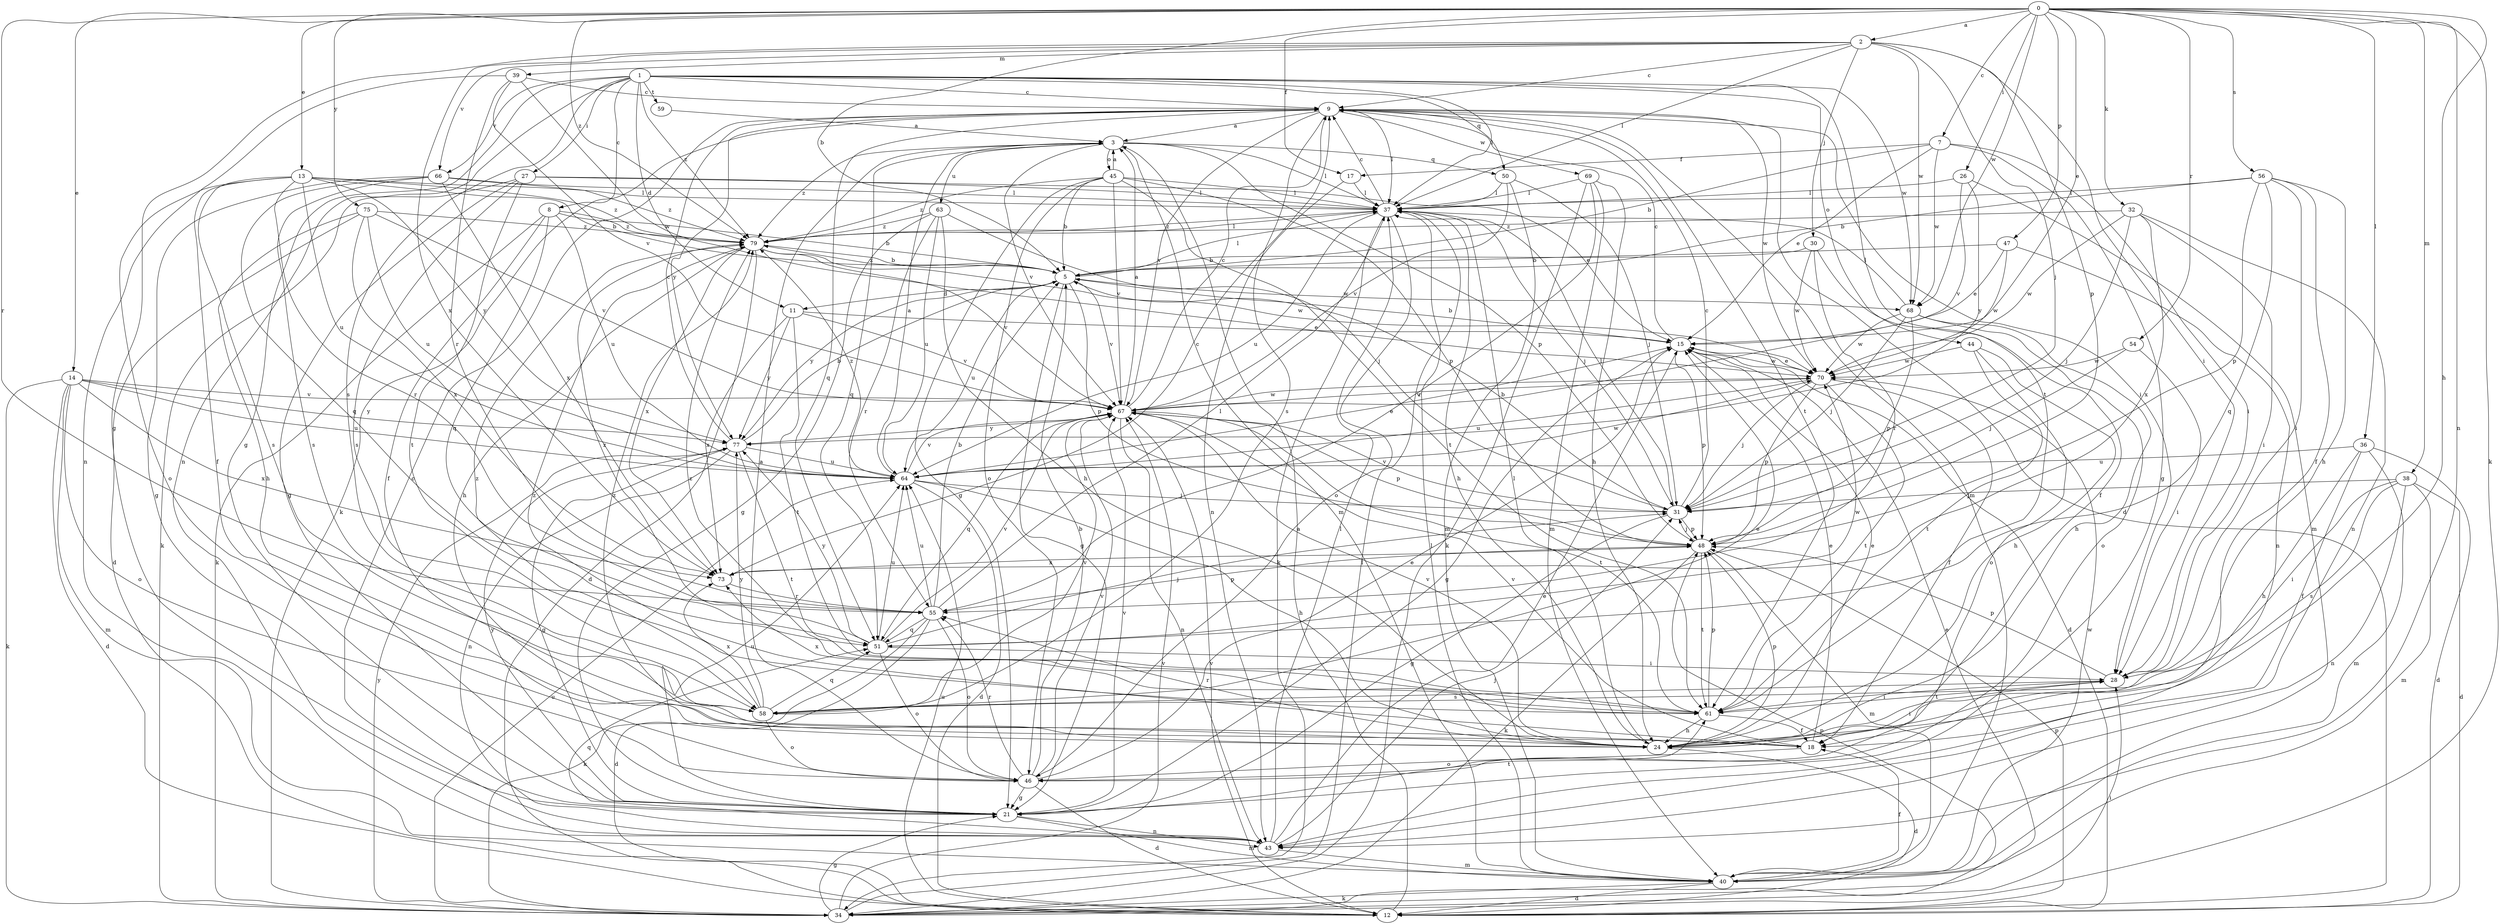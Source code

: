 strict digraph  {
0;
1;
2;
3;
5;
7;
8;
9;
11;
12;
13;
14;
15;
17;
18;
21;
24;
26;
27;
28;
30;
31;
32;
34;
36;
37;
38;
39;
40;
43;
44;
45;
46;
47;
48;
50;
51;
54;
55;
56;
58;
59;
61;
63;
64;
66;
67;
68;
69;
70;
73;
75;
77;
79;
0 -> 2  [label=a];
0 -> 5  [label=b];
0 -> 7  [label=c];
0 -> 13  [label=e];
0 -> 14  [label=e];
0 -> 15  [label=e];
0 -> 17  [label=f];
0 -> 24  [label=h];
0 -> 26  [label=i];
0 -> 32  [label=k];
0 -> 34  [label=k];
0 -> 36  [label=l];
0 -> 38  [label=m];
0 -> 43  [label=n];
0 -> 47  [label=p];
0 -> 54  [label=r];
0 -> 55  [label=r];
0 -> 56  [label=s];
0 -> 68  [label=w];
0 -> 75  [label=y];
0 -> 79  [label=z];
1 -> 8  [label=c];
1 -> 9  [label=c];
1 -> 11  [label=d];
1 -> 21  [label=g];
1 -> 27  [label=i];
1 -> 37  [label=l];
1 -> 43  [label=n];
1 -> 44  [label=o];
1 -> 50  [label=q];
1 -> 58  [label=s];
1 -> 59  [label=t];
1 -> 61  [label=t];
1 -> 66  [label=v];
1 -> 68  [label=w];
1 -> 79  [label=z];
2 -> 9  [label=c];
2 -> 21  [label=g];
2 -> 28  [label=i];
2 -> 30  [label=j];
2 -> 31  [label=j];
2 -> 37  [label=l];
2 -> 39  [label=m];
2 -> 48  [label=p];
2 -> 66  [label=v];
2 -> 68  [label=w];
2 -> 73  [label=x];
3 -> 37  [label=l];
3 -> 40  [label=m];
3 -> 45  [label=o];
3 -> 48  [label=p];
3 -> 50  [label=q];
3 -> 51  [label=q];
3 -> 63  [label=u];
3 -> 67  [label=v];
3 -> 79  [label=z];
5 -> 11  [label=d];
5 -> 21  [label=g];
5 -> 37  [label=l];
5 -> 48  [label=p];
5 -> 64  [label=u];
5 -> 67  [label=v];
5 -> 68  [label=w];
5 -> 77  [label=y];
5 -> 79  [label=z];
7 -> 5  [label=b];
7 -> 15  [label=e];
7 -> 17  [label=f];
7 -> 21  [label=g];
7 -> 28  [label=i];
7 -> 68  [label=w];
8 -> 5  [label=b];
8 -> 18  [label=f];
8 -> 34  [label=k];
8 -> 51  [label=q];
8 -> 64  [label=u];
8 -> 79  [label=z];
9 -> 3  [label=a];
9 -> 12  [label=d];
9 -> 28  [label=i];
9 -> 34  [label=k];
9 -> 37  [label=l];
9 -> 40  [label=m];
9 -> 51  [label=q];
9 -> 58  [label=s];
9 -> 61  [label=t];
9 -> 67  [label=v];
9 -> 69  [label=w];
9 -> 70  [label=w];
9 -> 77  [label=y];
11 -> 15  [label=e];
11 -> 61  [label=t];
11 -> 67  [label=v];
11 -> 73  [label=x];
11 -> 77  [label=y];
12 -> 3  [label=a];
12 -> 48  [label=p];
12 -> 64  [label=u];
12 -> 67  [label=v];
13 -> 5  [label=b];
13 -> 18  [label=f];
13 -> 37  [label=l];
13 -> 46  [label=o];
13 -> 55  [label=r];
13 -> 58  [label=s];
13 -> 64  [label=u];
13 -> 77  [label=y];
13 -> 79  [label=z];
14 -> 12  [label=d];
14 -> 34  [label=k];
14 -> 40  [label=m];
14 -> 46  [label=o];
14 -> 64  [label=u];
14 -> 67  [label=v];
14 -> 73  [label=x];
14 -> 77  [label=y];
15 -> 5  [label=b];
15 -> 9  [label=c];
15 -> 12  [label=d];
15 -> 21  [label=g];
15 -> 48  [label=p];
15 -> 70  [label=w];
17 -> 37  [label=l];
17 -> 43  [label=n];
18 -> 15  [label=e];
18 -> 46  [label=o];
18 -> 67  [label=v];
18 -> 79  [label=z];
21 -> 40  [label=m];
21 -> 43  [label=n];
21 -> 61  [label=t];
21 -> 64  [label=u];
21 -> 67  [label=v];
21 -> 77  [label=y];
24 -> 12  [label=d];
24 -> 15  [label=e];
24 -> 28  [label=i];
24 -> 37  [label=l];
24 -> 48  [label=p];
24 -> 55  [label=r];
24 -> 67  [label=v];
24 -> 79  [label=z];
26 -> 37  [label=l];
26 -> 40  [label=m];
26 -> 67  [label=v];
26 -> 77  [label=y];
27 -> 15  [label=e];
27 -> 21  [label=g];
27 -> 34  [label=k];
27 -> 37  [label=l];
27 -> 58  [label=s];
27 -> 61  [label=t];
28 -> 48  [label=p];
28 -> 58  [label=s];
28 -> 61  [label=t];
30 -> 5  [label=b];
30 -> 18  [label=f];
30 -> 55  [label=r];
30 -> 70  [label=w];
31 -> 5  [label=b];
31 -> 9  [label=c];
31 -> 21  [label=g];
31 -> 37  [label=l];
31 -> 48  [label=p];
31 -> 67  [label=v];
32 -> 28  [label=i];
32 -> 31  [label=j];
32 -> 43  [label=n];
32 -> 70  [label=w];
32 -> 73  [label=x];
32 -> 79  [label=z];
34 -> 15  [label=e];
34 -> 21  [label=g];
34 -> 28  [label=i];
34 -> 37  [label=l];
34 -> 48  [label=p];
34 -> 64  [label=u];
34 -> 67  [label=v];
34 -> 77  [label=y];
36 -> 12  [label=d];
36 -> 18  [label=f];
36 -> 24  [label=h];
36 -> 40  [label=m];
36 -> 64  [label=u];
37 -> 9  [label=c];
37 -> 24  [label=h];
37 -> 31  [label=j];
37 -> 34  [label=k];
37 -> 46  [label=o];
37 -> 64  [label=u];
37 -> 79  [label=z];
38 -> 12  [label=d];
38 -> 28  [label=i];
38 -> 31  [label=j];
38 -> 40  [label=m];
38 -> 43  [label=n];
38 -> 58  [label=s];
39 -> 9  [label=c];
39 -> 43  [label=n];
39 -> 55  [label=r];
39 -> 67  [label=v];
39 -> 70  [label=w];
40 -> 12  [label=d];
40 -> 18  [label=f];
40 -> 34  [label=k];
40 -> 37  [label=l];
40 -> 70  [label=w];
43 -> 9  [label=c];
43 -> 15  [label=e];
43 -> 31  [label=j];
43 -> 37  [label=l];
43 -> 40  [label=m];
43 -> 51  [label=q];
44 -> 24  [label=h];
44 -> 46  [label=o];
44 -> 61  [label=t];
44 -> 70  [label=w];
45 -> 3  [label=a];
45 -> 5  [label=b];
45 -> 21  [label=g];
45 -> 37  [label=l];
45 -> 46  [label=o];
45 -> 48  [label=p];
45 -> 61  [label=t];
45 -> 67  [label=v];
45 -> 79  [label=z];
46 -> 3  [label=a];
46 -> 5  [label=b];
46 -> 12  [label=d];
46 -> 15  [label=e];
46 -> 21  [label=g];
46 -> 55  [label=r];
46 -> 67  [label=v];
47 -> 5  [label=b];
47 -> 15  [label=e];
47 -> 43  [label=n];
47 -> 70  [label=w];
48 -> 31  [label=j];
48 -> 34  [label=k];
48 -> 40  [label=m];
48 -> 61  [label=t];
48 -> 73  [label=x];
50 -> 31  [label=j];
50 -> 37  [label=l];
50 -> 40  [label=m];
50 -> 67  [label=v];
51 -> 28  [label=i];
51 -> 31  [label=j];
51 -> 46  [label=o];
51 -> 64  [label=u];
51 -> 67  [label=v];
51 -> 70  [label=w];
51 -> 77  [label=y];
51 -> 79  [label=z];
54 -> 28  [label=i];
54 -> 31  [label=j];
54 -> 70  [label=w];
55 -> 5  [label=b];
55 -> 12  [label=d];
55 -> 34  [label=k];
55 -> 37  [label=l];
55 -> 46  [label=o];
55 -> 48  [label=p];
55 -> 51  [label=q];
55 -> 64  [label=u];
56 -> 5  [label=b];
56 -> 18  [label=f];
56 -> 24  [label=h];
56 -> 28  [label=i];
56 -> 37  [label=l];
56 -> 48  [label=p];
56 -> 51  [label=q];
58 -> 15  [label=e];
58 -> 46  [label=o];
58 -> 51  [label=q];
58 -> 67  [label=v];
58 -> 73  [label=x];
58 -> 77  [label=y];
58 -> 79  [label=z];
59 -> 3  [label=a];
61 -> 18  [label=f];
61 -> 24  [label=h];
61 -> 28  [label=i];
61 -> 48  [label=p];
61 -> 73  [label=x];
61 -> 79  [label=z];
63 -> 21  [label=g];
63 -> 24  [label=h];
63 -> 31  [label=j];
63 -> 55  [label=r];
63 -> 64  [label=u];
63 -> 79  [label=z];
64 -> 3  [label=a];
64 -> 12  [label=d];
64 -> 15  [label=e];
64 -> 24  [label=h];
64 -> 31  [label=j];
64 -> 67  [label=v];
64 -> 70  [label=w];
64 -> 79  [label=z];
66 -> 21  [label=g];
66 -> 37  [label=l];
66 -> 51  [label=q];
66 -> 58  [label=s];
66 -> 73  [label=x];
66 -> 79  [label=z];
67 -> 3  [label=a];
67 -> 9  [label=c];
67 -> 43  [label=n];
67 -> 48  [label=p];
67 -> 51  [label=q];
67 -> 61  [label=t];
67 -> 70  [label=w];
67 -> 77  [label=y];
68 -> 24  [label=h];
68 -> 31  [label=j];
68 -> 37  [label=l];
68 -> 46  [label=o];
68 -> 48  [label=p];
68 -> 70  [label=w];
69 -> 24  [label=h];
69 -> 34  [label=k];
69 -> 37  [label=l];
69 -> 40  [label=m];
69 -> 55  [label=r];
70 -> 15  [label=e];
70 -> 18  [label=f];
70 -> 31  [label=j];
70 -> 48  [label=p];
70 -> 61  [label=t];
70 -> 64  [label=u];
70 -> 67  [label=v];
73 -> 9  [label=c];
73 -> 55  [label=r];
75 -> 12  [label=d];
75 -> 24  [label=h];
75 -> 64  [label=u];
75 -> 67  [label=v];
75 -> 73  [label=x];
75 -> 79  [label=z];
77 -> 5  [label=b];
77 -> 9  [label=c];
77 -> 21  [label=g];
77 -> 43  [label=n];
77 -> 61  [label=t];
77 -> 64  [label=u];
79 -> 5  [label=b];
79 -> 12  [label=d];
79 -> 24  [label=h];
79 -> 37  [label=l];
79 -> 67  [label=v];
79 -> 70  [label=w];
79 -> 73  [label=x];
}
